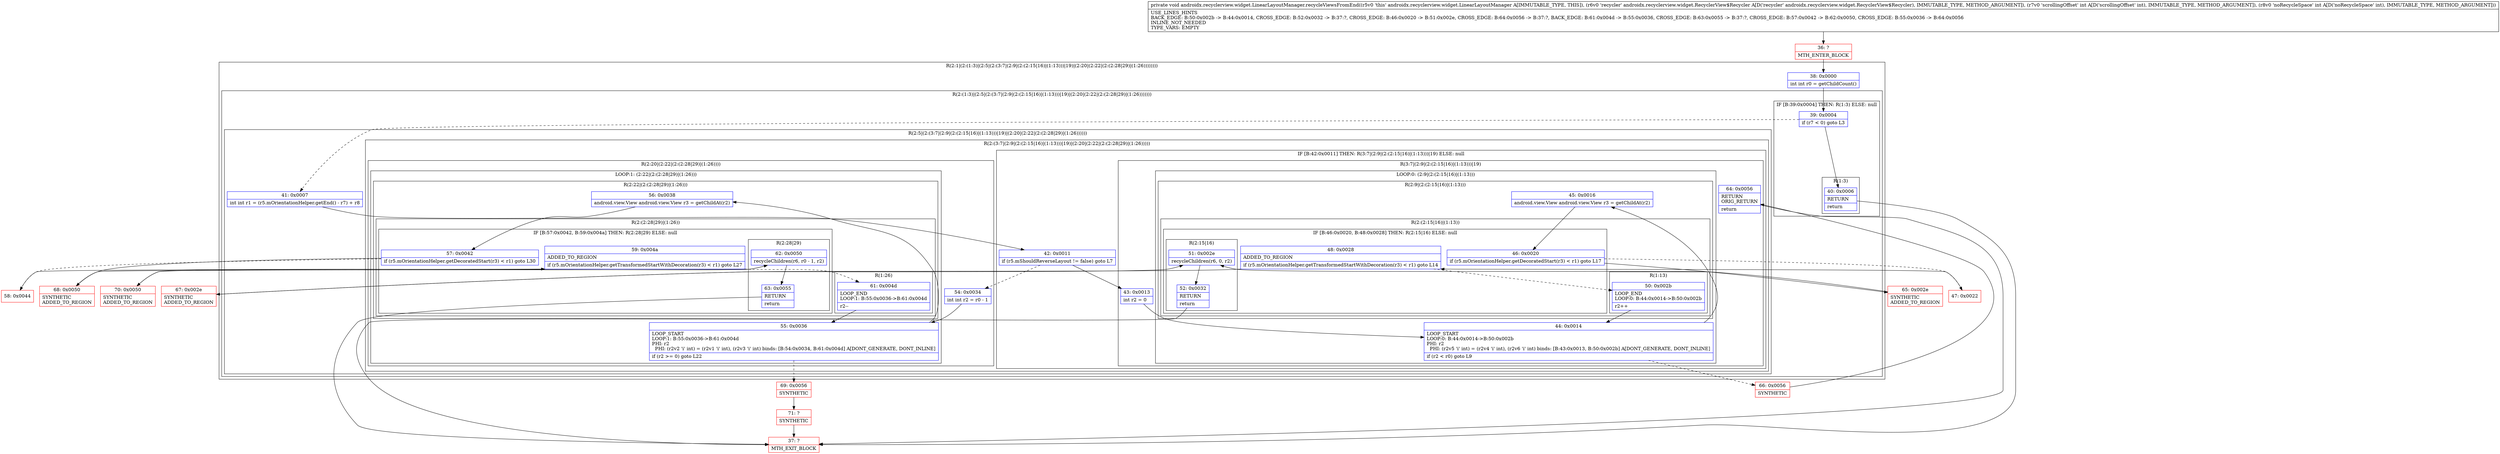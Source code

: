 digraph "CFG forandroidx.recyclerview.widget.LinearLayoutManager.recycleViewsFromEnd(Landroidx\/recyclerview\/widget\/RecyclerView$Recycler;II)V" {
subgraph cluster_Region_1759834464 {
label = "R(2:1|(2:(1:3)|(2:5|(2:(3:7|(2:9|(2:(2:15|16)|(1:13)))|19)|(2:20|(2:22|(2:(2:28|29)|(1:26))))))))";
node [shape=record,color=blue];
Node_38 [shape=record,label="{38\:\ 0x0000|int int r0 = getChildCount()\l}"];
subgraph cluster_Region_1814385221 {
label = "R(2:(1:3)|(2:5|(2:(3:7|(2:9|(2:(2:15|16)|(1:13)))|19)|(2:20|(2:22|(2:(2:28|29)|(1:26)))))))";
node [shape=record,color=blue];
subgraph cluster_IfRegion_2119774701 {
label = "IF [B:39:0x0004] THEN: R(1:3) ELSE: null";
node [shape=record,color=blue];
Node_39 [shape=record,label="{39\:\ 0x0004|if (r7 \< 0) goto L3\l}"];
subgraph cluster_Region_517504546 {
label = "R(1:3)";
node [shape=record,color=blue];
Node_40 [shape=record,label="{40\:\ 0x0006|RETURN\l|return\l}"];
}
}
subgraph cluster_Region_1296793486 {
label = "R(2:5|(2:(3:7|(2:9|(2:(2:15|16)|(1:13)))|19)|(2:20|(2:22|(2:(2:28|29)|(1:26))))))";
node [shape=record,color=blue];
Node_41 [shape=record,label="{41\:\ 0x0007|int int r1 = (r5.mOrientationHelper.getEnd() \- r7) + r8\l}"];
subgraph cluster_Region_373072734 {
label = "R(2:(3:7|(2:9|(2:(2:15|16)|(1:13)))|19)|(2:20|(2:22|(2:(2:28|29)|(1:26)))))";
node [shape=record,color=blue];
subgraph cluster_IfRegion_1355644070 {
label = "IF [B:42:0x0011] THEN: R(3:7|(2:9|(2:(2:15|16)|(1:13)))|19) ELSE: null";
node [shape=record,color=blue];
Node_42 [shape=record,label="{42\:\ 0x0011|if (r5.mShouldReverseLayout != false) goto L7\l}"];
subgraph cluster_Region_333576662 {
label = "R(3:7|(2:9|(2:(2:15|16)|(1:13)))|19)";
node [shape=record,color=blue];
Node_43 [shape=record,label="{43\:\ 0x0013|int r2 = 0\l}"];
subgraph cluster_LoopRegion_937326842 {
label = "LOOP:0: (2:9|(2:(2:15|16)|(1:13)))";
node [shape=record,color=blue];
Node_44 [shape=record,label="{44\:\ 0x0014|LOOP_START\lLOOP:0: B:44:0x0014\-\>B:50:0x002b\lPHI: r2 \l  PHI: (r2v5 'i' int) = (r2v4 'i' int), (r2v6 'i' int) binds: [B:43:0x0013, B:50:0x002b] A[DONT_GENERATE, DONT_INLINE]\l|if (r2 \< r0) goto L9\l}"];
subgraph cluster_Region_452407039 {
label = "R(2:9|(2:(2:15|16)|(1:13)))";
node [shape=record,color=blue];
Node_45 [shape=record,label="{45\:\ 0x0016|android.view.View android.view.View r3 = getChildAt(r2)\l}"];
subgraph cluster_Region_1730996491 {
label = "R(2:(2:15|16)|(1:13))";
node [shape=record,color=blue];
subgraph cluster_IfRegion_252304150 {
label = "IF [B:46:0x0020, B:48:0x0028] THEN: R(2:15|16) ELSE: null";
node [shape=record,color=blue];
Node_46 [shape=record,label="{46\:\ 0x0020|if (r5.mOrientationHelper.getDecoratedStart(r3) \< r1) goto L17\l}"];
Node_48 [shape=record,label="{48\:\ 0x0028|ADDED_TO_REGION\l|if (r5.mOrientationHelper.getTransformedStartWithDecoration(r3) \< r1) goto L14\l}"];
subgraph cluster_Region_1108468277 {
label = "R(2:15|16)";
node [shape=record,color=blue];
Node_51 [shape=record,label="{51\:\ 0x002e|recycleChildren(r6, 0, r2)\l}"];
Node_52 [shape=record,label="{52\:\ 0x0032|RETURN\l|return\l}"];
}
}
subgraph cluster_Region_1504391997 {
label = "R(1:13)";
node [shape=record,color=blue];
Node_50 [shape=record,label="{50\:\ 0x002b|LOOP_END\lLOOP:0: B:44:0x0014\-\>B:50:0x002b\l|r2++\l}"];
}
}
}
}
Node_64 [shape=record,label="{64\:\ 0x0056|RETURN\lORIG_RETURN\l|return\l}"];
}
}
subgraph cluster_Region_543968668 {
label = "R(2:20|(2:22|(2:(2:28|29)|(1:26))))";
node [shape=record,color=blue];
Node_54 [shape=record,label="{54\:\ 0x0034|int int r2 = r0 \- 1\l}"];
subgraph cluster_LoopRegion_1177962937 {
label = "LOOP:1: (2:22|(2:(2:28|29)|(1:26)))";
node [shape=record,color=blue];
Node_55 [shape=record,label="{55\:\ 0x0036|LOOP_START\lLOOP:1: B:55:0x0036\-\>B:61:0x004d\lPHI: r2 \l  PHI: (r2v2 'i' int) = (r2v1 'i' int), (r2v3 'i' int) binds: [B:54:0x0034, B:61:0x004d] A[DONT_GENERATE, DONT_INLINE]\l|if (r2 \>= 0) goto L22\l}"];
subgraph cluster_Region_1383160293 {
label = "R(2:22|(2:(2:28|29)|(1:26)))";
node [shape=record,color=blue];
Node_56 [shape=record,label="{56\:\ 0x0038|android.view.View android.view.View r3 = getChildAt(r2)\l}"];
subgraph cluster_Region_978891426 {
label = "R(2:(2:28|29)|(1:26))";
node [shape=record,color=blue];
subgraph cluster_IfRegion_2072387791 {
label = "IF [B:57:0x0042, B:59:0x004a] THEN: R(2:28|29) ELSE: null";
node [shape=record,color=blue];
Node_57 [shape=record,label="{57\:\ 0x0042|if (r5.mOrientationHelper.getDecoratedStart(r3) \< r1) goto L30\l}"];
Node_59 [shape=record,label="{59\:\ 0x004a|ADDED_TO_REGION\l|if (r5.mOrientationHelper.getTransformedStartWithDecoration(r3) \< r1) goto L27\l}"];
subgraph cluster_Region_160882670 {
label = "R(2:28|29)";
node [shape=record,color=blue];
Node_62 [shape=record,label="{62\:\ 0x0050|recycleChildren(r6, r0 \- 1, r2)\l}"];
Node_63 [shape=record,label="{63\:\ 0x0055|RETURN\l|return\l}"];
}
}
subgraph cluster_Region_1154546174 {
label = "R(1:26)";
node [shape=record,color=blue];
Node_61 [shape=record,label="{61\:\ 0x004d|LOOP_END\lLOOP:1: B:55:0x0036\-\>B:61:0x004d\l|r2\-\-\l}"];
}
}
}
}
}
}
}
}
}
Node_36 [shape=record,color=red,label="{36\:\ ?|MTH_ENTER_BLOCK\l}"];
Node_37 [shape=record,color=red,label="{37\:\ ?|MTH_EXIT_BLOCK\l}"];
Node_47 [shape=record,color=red,label="{47\:\ 0x0022}"];
Node_67 [shape=record,color=red,label="{67\:\ 0x002e|SYNTHETIC\lADDED_TO_REGION\l}"];
Node_65 [shape=record,color=red,label="{65\:\ 0x002e|SYNTHETIC\lADDED_TO_REGION\l}"];
Node_66 [shape=record,color=red,label="{66\:\ 0x0056|SYNTHETIC\l}"];
Node_58 [shape=record,color=red,label="{58\:\ 0x0044}"];
Node_70 [shape=record,color=red,label="{70\:\ 0x0050|SYNTHETIC\lADDED_TO_REGION\l}"];
Node_68 [shape=record,color=red,label="{68\:\ 0x0050|SYNTHETIC\lADDED_TO_REGION\l}"];
Node_69 [shape=record,color=red,label="{69\:\ 0x0056|SYNTHETIC\l}"];
Node_71 [shape=record,color=red,label="{71\:\ ?|SYNTHETIC\l}"];
MethodNode[shape=record,label="{private void androidx.recyclerview.widget.LinearLayoutManager.recycleViewsFromEnd((r5v0 'this' androidx.recyclerview.widget.LinearLayoutManager A[IMMUTABLE_TYPE, THIS]), (r6v0 'recycler' androidx.recyclerview.widget.RecyclerView$Recycler A[D('recycler' androidx.recyclerview.widget.RecyclerView$Recycler), IMMUTABLE_TYPE, METHOD_ARGUMENT]), (r7v0 'scrollingOffset' int A[D('scrollingOffset' int), IMMUTABLE_TYPE, METHOD_ARGUMENT]), (r8v0 'noRecycleSpace' int A[D('noRecycleSpace' int), IMMUTABLE_TYPE, METHOD_ARGUMENT]))  | USE_LINES_HINTS\lBACK_EDGE: B:50:0x002b \-\> B:44:0x0014, CROSS_EDGE: B:52:0x0032 \-\> B:37:?, CROSS_EDGE: B:46:0x0020 \-\> B:51:0x002e, CROSS_EDGE: B:64:0x0056 \-\> B:37:?, BACK_EDGE: B:61:0x004d \-\> B:55:0x0036, CROSS_EDGE: B:63:0x0055 \-\> B:37:?, CROSS_EDGE: B:57:0x0042 \-\> B:62:0x0050, CROSS_EDGE: B:55:0x0036 \-\> B:64:0x0056\lINLINE_NOT_NEEDED\lTYPE_VARS: EMPTY\l}"];
MethodNode -> Node_36;Node_38 -> Node_39;
Node_39 -> Node_40;
Node_39 -> Node_41[style=dashed];
Node_40 -> Node_37;
Node_41 -> Node_42;
Node_42 -> Node_43;
Node_42 -> Node_54[style=dashed];
Node_43 -> Node_44;
Node_44 -> Node_45;
Node_44 -> Node_66[style=dashed];
Node_45 -> Node_46;
Node_46 -> Node_47[style=dashed];
Node_46 -> Node_65;
Node_48 -> Node_50[style=dashed];
Node_48 -> Node_67;
Node_51 -> Node_52;
Node_52 -> Node_37;
Node_50 -> Node_44;
Node_64 -> Node_37;
Node_54 -> Node_55;
Node_55 -> Node_56;
Node_55 -> Node_69[style=dashed];
Node_56 -> Node_57;
Node_57 -> Node_58[style=dashed];
Node_57 -> Node_68;
Node_59 -> Node_61[style=dashed];
Node_59 -> Node_70;
Node_62 -> Node_63;
Node_63 -> Node_37;
Node_61 -> Node_55;
Node_36 -> Node_38;
Node_47 -> Node_48;
Node_67 -> Node_51;
Node_65 -> Node_51;
Node_66 -> Node_64;
Node_58 -> Node_59;
Node_70 -> Node_62;
Node_68 -> Node_62;
Node_69 -> Node_71;
Node_71 -> Node_37;
}

